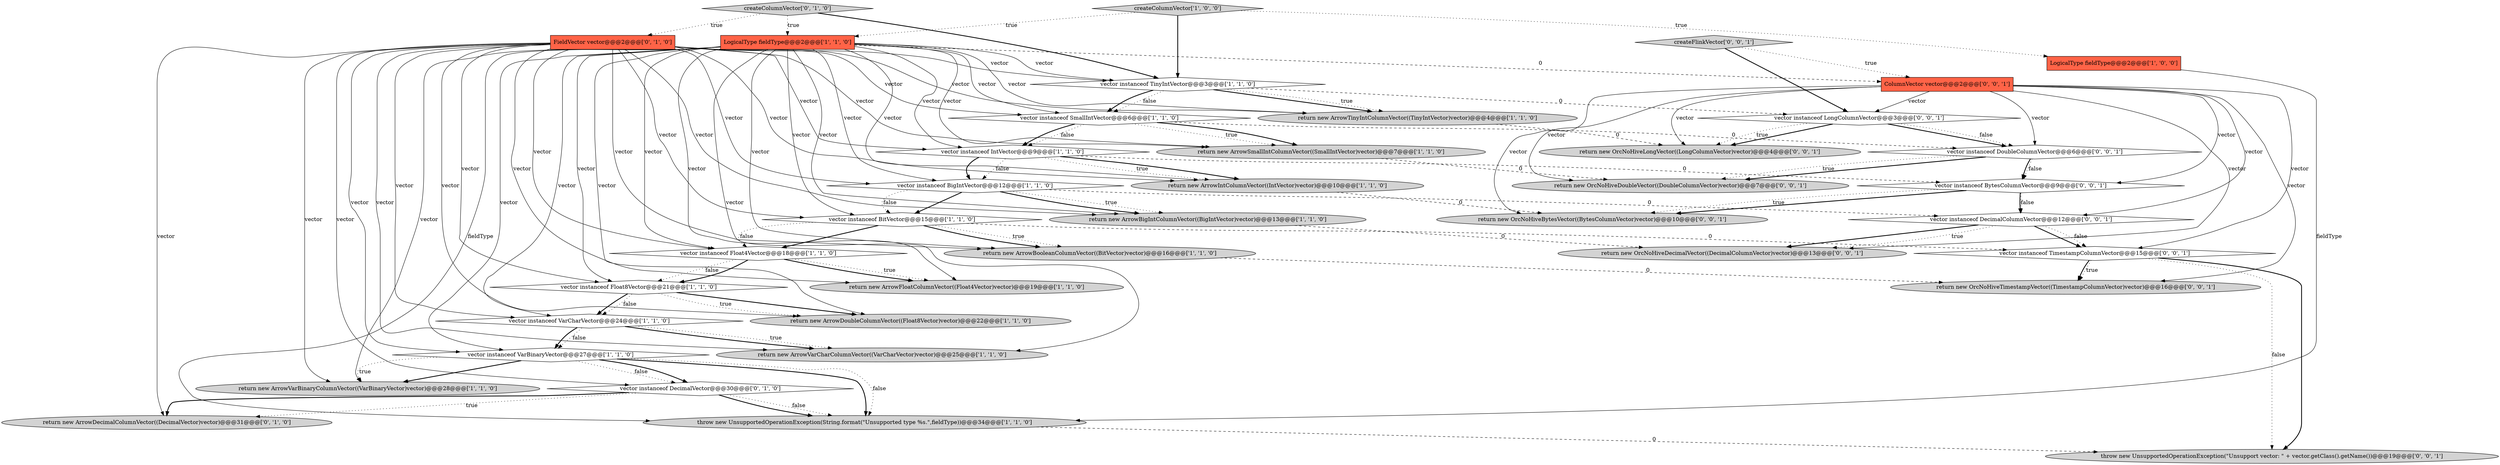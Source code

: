 digraph {
2 [style = filled, label = "return new ArrowDoubleColumnVector((Float8Vector)vector)@@@22@@@['1', '1', '0']", fillcolor = lightgray, shape = ellipse image = "AAA0AAABBB1BBB"];
25 [style = filled, label = "createColumnVector['0', '1', '0']", fillcolor = lightgray, shape = diamond image = "AAA0AAABBB2BBB"];
1 [style = filled, label = "return new ArrowSmallIntColumnVector((SmallIntVector)vector)@@@7@@@['1', '1', '0']", fillcolor = lightgray, shape = ellipse image = "AAA0AAABBB1BBB"];
6 [style = filled, label = "return new ArrowIntColumnVector((IntVector)vector)@@@10@@@['1', '1', '0']", fillcolor = lightgray, shape = ellipse image = "AAA0AAABBB1BBB"];
23 [style = filled, label = "vector instanceof DecimalVector@@@30@@@['0', '1', '0']", fillcolor = white, shape = diamond image = "AAA1AAABBB2BBB"];
32 [style = filled, label = "return new OrcNoHiveBytesVector((BytesColumnVector)vector)@@@10@@@['0', '0', '1']", fillcolor = lightgray, shape = ellipse image = "AAA0AAABBB3BBB"];
3 [style = filled, label = "vector instanceof BitVector@@@15@@@['1', '1', '0']", fillcolor = white, shape = diamond image = "AAA0AAABBB1BBB"];
18 [style = filled, label = "vector instanceof BigIntVector@@@12@@@['1', '1', '0']", fillcolor = white, shape = diamond image = "AAA0AAABBB1BBB"];
35 [style = filled, label = "return new OrcNoHiveTimestampVector((TimestampColumnVector)vector)@@@16@@@['0', '0', '1']", fillcolor = lightgray, shape = ellipse image = "AAA0AAABBB3BBB"];
8 [style = filled, label = "vector instanceof IntVector@@@9@@@['1', '1', '0']", fillcolor = white, shape = diamond image = "AAA0AAABBB1BBB"];
16 [style = filled, label = "return new ArrowBooleanColumnVector((BitVector)vector)@@@16@@@['1', '1', '0']", fillcolor = lightgray, shape = ellipse image = "AAA0AAABBB1BBB"];
15 [style = filled, label = "vector instanceof Float4Vector@@@18@@@['1', '1', '0']", fillcolor = white, shape = diamond image = "AAA0AAABBB1BBB"];
33 [style = filled, label = "return new OrcNoHiveDoubleVector((DoubleColumnVector)vector)@@@7@@@['0', '0', '1']", fillcolor = lightgray, shape = ellipse image = "AAA0AAABBB3BBB"];
28 [style = filled, label = "ColumnVector vector@@@2@@@['0', '0', '1']", fillcolor = tomato, shape = box image = "AAA0AAABBB3BBB"];
4 [style = filled, label = "return new ArrowTinyIntColumnVector((TinyIntVector)vector)@@@4@@@['1', '1', '0']", fillcolor = lightgray, shape = ellipse image = "AAA0AAABBB1BBB"];
22 [style = filled, label = "FieldVector vector@@@2@@@['0', '1', '0']", fillcolor = tomato, shape = box image = "AAA0AAABBB2BBB"];
37 [style = filled, label = "vector instanceof DoubleColumnVector@@@6@@@['0', '0', '1']", fillcolor = white, shape = diamond image = "AAA0AAABBB3BBB"];
12 [style = filled, label = "createColumnVector['1', '0', '0']", fillcolor = lightgray, shape = diamond image = "AAA0AAABBB1BBB"];
9 [style = filled, label = "return new ArrowVarBinaryColumnVector((VarBinaryVector)vector)@@@28@@@['1', '1', '0']", fillcolor = lightgray, shape = ellipse image = "AAA0AAABBB1BBB"];
20 [style = filled, label = "vector instanceof VarCharVector@@@24@@@['1', '1', '0']", fillcolor = white, shape = diamond image = "AAA0AAABBB1BBB"];
30 [style = filled, label = "return new OrcNoHiveLongVector((LongColumnVector)vector)@@@4@@@['0', '0', '1']", fillcolor = lightgray, shape = ellipse image = "AAA0AAABBB3BBB"];
34 [style = filled, label = "vector instanceof TimestampColumnVector@@@15@@@['0', '0', '1']", fillcolor = white, shape = diamond image = "AAA0AAABBB3BBB"];
5 [style = filled, label = "vector instanceof VarBinaryVector@@@27@@@['1', '1', '0']", fillcolor = white, shape = diamond image = "AAA0AAABBB1BBB"];
11 [style = filled, label = "return new ArrowBigIntColumnVector((BigIntVector)vector)@@@13@@@['1', '1', '0']", fillcolor = lightgray, shape = ellipse image = "AAA0AAABBB1BBB"];
24 [style = filled, label = "return new ArrowDecimalColumnVector((DecimalVector)vector)@@@31@@@['0', '1', '0']", fillcolor = lightgray, shape = ellipse image = "AAA1AAABBB2BBB"];
31 [style = filled, label = "throw new UnsupportedOperationException(\"Unsupport vector: \" + vector.getClass().getName())@@@19@@@['0', '0', '1']", fillcolor = lightgray, shape = ellipse image = "AAA0AAABBB3BBB"];
38 [style = filled, label = "vector instanceof BytesColumnVector@@@9@@@['0', '0', '1']", fillcolor = white, shape = diamond image = "AAA0AAABBB3BBB"];
36 [style = filled, label = "vector instanceof DecimalColumnVector@@@12@@@['0', '0', '1']", fillcolor = white, shape = diamond image = "AAA0AAABBB3BBB"];
26 [style = filled, label = "return new OrcNoHiveDecimalVector((DecimalColumnVector)vector)@@@13@@@['0', '0', '1']", fillcolor = lightgray, shape = ellipse image = "AAA0AAABBB3BBB"];
21 [style = filled, label = "return new ArrowFloatColumnVector((Float4Vector)vector)@@@19@@@['1', '1', '0']", fillcolor = lightgray, shape = ellipse image = "AAA0AAABBB1BBB"];
19 [style = filled, label = "vector instanceof SmallIntVector@@@6@@@['1', '1', '0']", fillcolor = white, shape = diamond image = "AAA0AAABBB1BBB"];
10 [style = filled, label = "LogicalType fieldType@@@2@@@['1', '0', '0']", fillcolor = tomato, shape = box image = "AAA0AAABBB1BBB"];
14 [style = filled, label = "throw new UnsupportedOperationException(String.format(\"Unsupported type %s.\",fieldType))@@@34@@@['1', '1', '0']", fillcolor = lightgray, shape = ellipse image = "AAA0AAABBB1BBB"];
29 [style = filled, label = "createFlinkVector['0', '0', '1']", fillcolor = lightgray, shape = diamond image = "AAA0AAABBB3BBB"];
7 [style = filled, label = "return new ArrowVarCharColumnVector((VarCharVector)vector)@@@25@@@['1', '1', '0']", fillcolor = lightgray, shape = ellipse image = "AAA0AAABBB1BBB"];
27 [style = filled, label = "vector instanceof LongColumnVector@@@3@@@['0', '0', '1']", fillcolor = white, shape = diamond image = "AAA0AAABBB3BBB"];
13 [style = filled, label = "vector instanceof Float8Vector@@@21@@@['1', '1', '0']", fillcolor = white, shape = diamond image = "AAA0AAABBB1BBB"];
0 [style = filled, label = "vector instanceof TinyIntVector@@@3@@@['1', '1', '0']", fillcolor = white, shape = diamond image = "AAA0AAABBB1BBB"];
17 [style = filled, label = "LogicalType fieldType@@@2@@@['1', '1', '0']", fillcolor = tomato, shape = box image = "AAA0AAABBB1BBB"];
5->14 [style = bold, label=""];
38->36 [style = bold, label=""];
17->16 [style = solid, label="vector"];
0->4 [style = bold, label=""];
19->8 [style = dotted, label="false"];
20->7 [style = bold, label=""];
22->15 [style = solid, label="vector"];
15->13 [style = dotted, label="false"];
22->1 [style = solid, label="vector"];
19->8 [style = bold, label=""];
37->33 [style = bold, label=""];
25->22 [style = dotted, label="true"];
17->7 [style = solid, label="vector"];
22->11 [style = solid, label="vector"];
25->17 [style = dotted, label="true"];
18->11 [style = dotted, label="true"];
18->36 [style = dashed, label="0"];
20->5 [style = dotted, label="false"];
38->36 [style = dotted, label="false"];
10->14 [style = solid, label="fieldType"];
27->30 [style = bold, label=""];
20->7 [style = dotted, label="true"];
15->13 [style = bold, label=""];
17->1 [style = solid, label="vector"];
22->3 [style = solid, label="vector"];
28->35 [style = solid, label="vector"];
22->8 [style = solid, label="vector"];
17->21 [style = solid, label="vector"];
13->20 [style = bold, label=""];
22->19 [style = solid, label="vector"];
3->16 [style = dotted, label="true"];
29->28 [style = dotted, label="true"];
1->33 [style = dashed, label="0"];
18->3 [style = dotted, label="false"];
12->10 [style = dotted, label="true"];
27->30 [style = dotted, label="true"];
17->11 [style = solid, label="vector"];
28->33 [style = solid, label="vector"];
22->5 [style = solid, label="vector"];
12->0 [style = bold, label=""];
17->14 [style = solid, label="fieldType"];
36->34 [style = dotted, label="false"];
28->27 [style = solid, label="vector"];
5->9 [style = dotted, label="true"];
17->3 [style = solid, label="vector"];
23->14 [style = dotted, label="false"];
6->32 [style = dashed, label="0"];
0->19 [style = bold, label=""];
15->21 [style = bold, label=""];
17->18 [style = solid, label="vector"];
22->21 [style = solid, label="vector"];
8->18 [style = bold, label=""];
36->26 [style = dotted, label="true"];
37->38 [style = bold, label=""];
34->31 [style = dotted, label="false"];
28->26 [style = solid, label="vector"];
17->5 [style = solid, label="vector"];
8->38 [style = dashed, label="0"];
22->6 [style = solid, label="vector"];
22->9 [style = solid, label="vector"];
34->35 [style = bold, label=""];
22->13 [style = solid, label="vector"];
16->35 [style = dashed, label="0"];
28->38 [style = solid, label="vector"];
17->13 [style = solid, label="vector"];
15->21 [style = dotted, label="true"];
0->19 [style = dotted, label="false"];
22->2 [style = solid, label="vector"];
3->15 [style = dotted, label="false"];
29->27 [style = bold, label=""];
11->26 [style = dashed, label="0"];
28->36 [style = solid, label="vector"];
13->20 [style = dotted, label="false"];
20->5 [style = bold, label=""];
8->6 [style = dotted, label="true"];
5->14 [style = dotted, label="false"];
28->37 [style = solid, label="vector"];
22->0 [style = solid, label="vector"];
17->15 [style = solid, label="vector"];
27->37 [style = bold, label=""];
8->6 [style = bold, label=""];
17->20 [style = solid, label="vector"];
17->9 [style = solid, label="vector"];
19->37 [style = dashed, label="0"];
37->38 [style = dotted, label="false"];
5->23 [style = dotted, label="false"];
17->8 [style = solid, label="vector"];
34->31 [style = bold, label=""];
22->18 [style = solid, label="vector"];
37->33 [style = dotted, label="true"];
22->16 [style = solid, label="vector"];
19->1 [style = dotted, label="true"];
23->14 [style = bold, label=""];
28->32 [style = solid, label="vector"];
22->7 [style = solid, label="vector"];
25->0 [style = bold, label=""];
3->16 [style = bold, label=""];
18->11 [style = bold, label=""];
22->20 [style = solid, label="vector"];
18->3 [style = bold, label=""];
38->32 [style = bold, label=""];
19->1 [style = bold, label=""];
23->24 [style = bold, label=""];
17->0 [style = solid, label="vector"];
0->27 [style = dashed, label="0"];
17->6 [style = solid, label="vector"];
34->35 [style = dotted, label="true"];
23->24 [style = dotted, label="true"];
22->4 [style = solid, label="vector"];
38->32 [style = dotted, label="true"];
5->9 [style = bold, label=""];
8->18 [style = dotted, label="false"];
4->30 [style = dashed, label="0"];
28->34 [style = solid, label="vector"];
12->17 [style = dotted, label="true"];
14->31 [style = dashed, label="0"];
13->2 [style = dotted, label="true"];
5->23 [style = bold, label=""];
36->34 [style = bold, label=""];
36->26 [style = bold, label=""];
3->15 [style = bold, label=""];
22->24 [style = solid, label="vector"];
3->34 [style = dashed, label="0"];
17->4 [style = solid, label="vector"];
0->4 [style = dotted, label="true"];
17->19 [style = solid, label="vector"];
17->28 [style = dashed, label="0"];
17->2 [style = solid, label="vector"];
13->2 [style = bold, label=""];
22->23 [style = solid, label="vector"];
28->30 [style = solid, label="vector"];
27->37 [style = dotted, label="false"];
}
